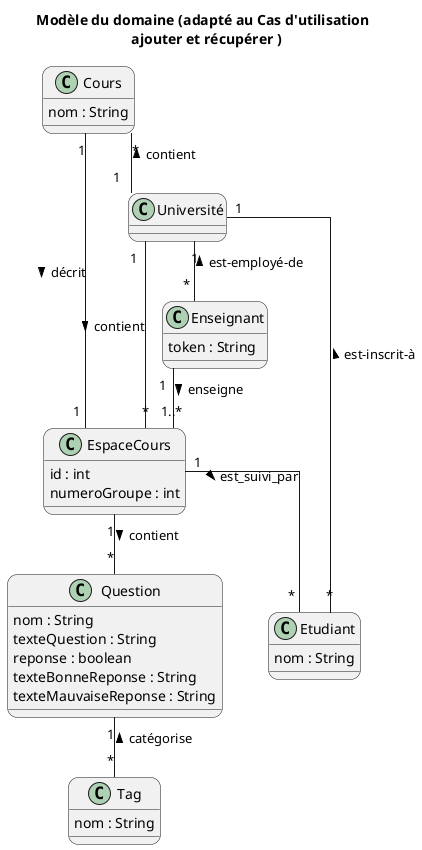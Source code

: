 @startuml MDD
skinparam defaultfontname Verdana
skinparam RoundCorner 20
skinparam linetype ortho

title Modèle du domaine (adapté au Cas d'utilisation \n ajouter et récupérer )

'class GestionnaireCours'
'class GestionnaireQuestion'
class Cours {
    nom : String
}

class EspaceCours {
    id : int
    numeroGroupe : int
}

class Enseignant {
    token : String
}

class Université {

}

class Etudiant {
    nom : String
}

class Tag{
    nom : String
}

class Question{
    nom : String
    texteQuestion : String
    reponse : boolean
    texteBonneReponse : String
    texteMauvaiseReponse : String
}

Enseignant "1"--"1..*" EspaceCours : enseigne >
Université "1"--"*" Enseignant : est-employé-de <
Cours "1"-- "1" EspaceCours : décrit >
Université "1"-up-"*" Cours : contient >
EspaceCours "1"-- "*"Etudiant : est_suivi_par >
Question "1" -- "*"Tag : < catégorise
'GestionnaireCours "1"--"1" Université : gère >'
Université "1"--"*" EspaceCours : contient >
Université "1"--"*" Etudiant : est-inscrit-à <
'GestionnaireQuestion "1"--"1" Université : gère >'
Question "*"-up-"1" EspaceCours : contient <
@enduml